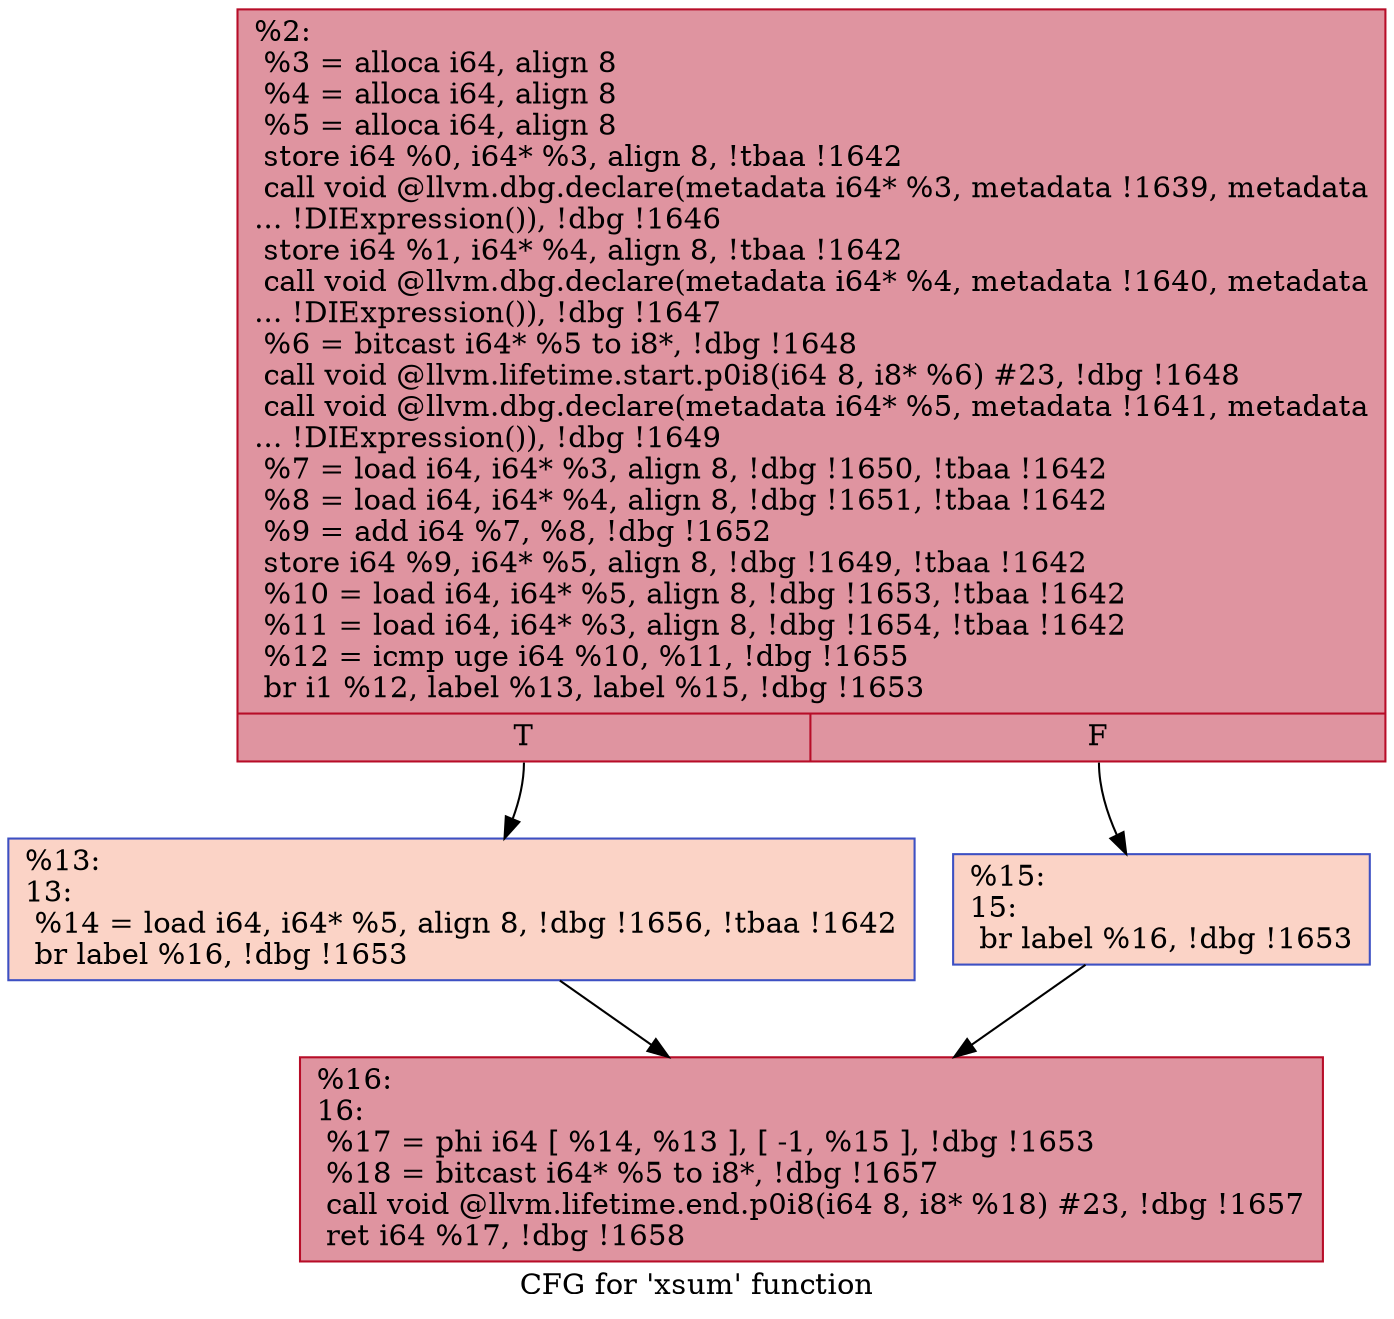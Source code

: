 digraph "CFG for 'xsum' function" {
	label="CFG for 'xsum' function";

	Node0x1ac17a0 [shape=record,color="#b70d28ff", style=filled, fillcolor="#b70d2870",label="{%2:\l  %3 = alloca i64, align 8\l  %4 = alloca i64, align 8\l  %5 = alloca i64, align 8\l  store i64 %0, i64* %3, align 8, !tbaa !1642\l  call void @llvm.dbg.declare(metadata i64* %3, metadata !1639, metadata\l... !DIExpression()), !dbg !1646\l  store i64 %1, i64* %4, align 8, !tbaa !1642\l  call void @llvm.dbg.declare(metadata i64* %4, metadata !1640, metadata\l... !DIExpression()), !dbg !1647\l  %6 = bitcast i64* %5 to i8*, !dbg !1648\l  call void @llvm.lifetime.start.p0i8(i64 8, i8* %6) #23, !dbg !1648\l  call void @llvm.dbg.declare(metadata i64* %5, metadata !1641, metadata\l... !DIExpression()), !dbg !1649\l  %7 = load i64, i64* %3, align 8, !dbg !1650, !tbaa !1642\l  %8 = load i64, i64* %4, align 8, !dbg !1651, !tbaa !1642\l  %9 = add i64 %7, %8, !dbg !1652\l  store i64 %9, i64* %5, align 8, !dbg !1649, !tbaa !1642\l  %10 = load i64, i64* %5, align 8, !dbg !1653, !tbaa !1642\l  %11 = load i64, i64* %3, align 8, !dbg !1654, !tbaa !1642\l  %12 = icmp uge i64 %10, %11, !dbg !1655\l  br i1 %12, label %13, label %15, !dbg !1653\l|{<s0>T|<s1>F}}"];
	Node0x1ac17a0:s0 -> Node0x1ac1e40;
	Node0x1ac17a0:s1 -> Node0x1ac1e90;
	Node0x1ac1e40 [shape=record,color="#3d50c3ff", style=filled, fillcolor="#f59c7d70",label="{%13:\l13:                                               \l  %14 = load i64, i64* %5, align 8, !dbg !1656, !tbaa !1642\l  br label %16, !dbg !1653\l}"];
	Node0x1ac1e40 -> Node0x1ac1ee0;
	Node0x1ac1e90 [shape=record,color="#3d50c3ff", style=filled, fillcolor="#f59c7d70",label="{%15:\l15:                                               \l  br label %16, !dbg !1653\l}"];
	Node0x1ac1e90 -> Node0x1ac1ee0;
	Node0x1ac1ee0 [shape=record,color="#b70d28ff", style=filled, fillcolor="#b70d2870",label="{%16:\l16:                                               \l  %17 = phi i64 [ %14, %13 ], [ -1, %15 ], !dbg !1653\l  %18 = bitcast i64* %5 to i8*, !dbg !1657\l  call void @llvm.lifetime.end.p0i8(i64 8, i8* %18) #23, !dbg !1657\l  ret i64 %17, !dbg !1658\l}"];
}
